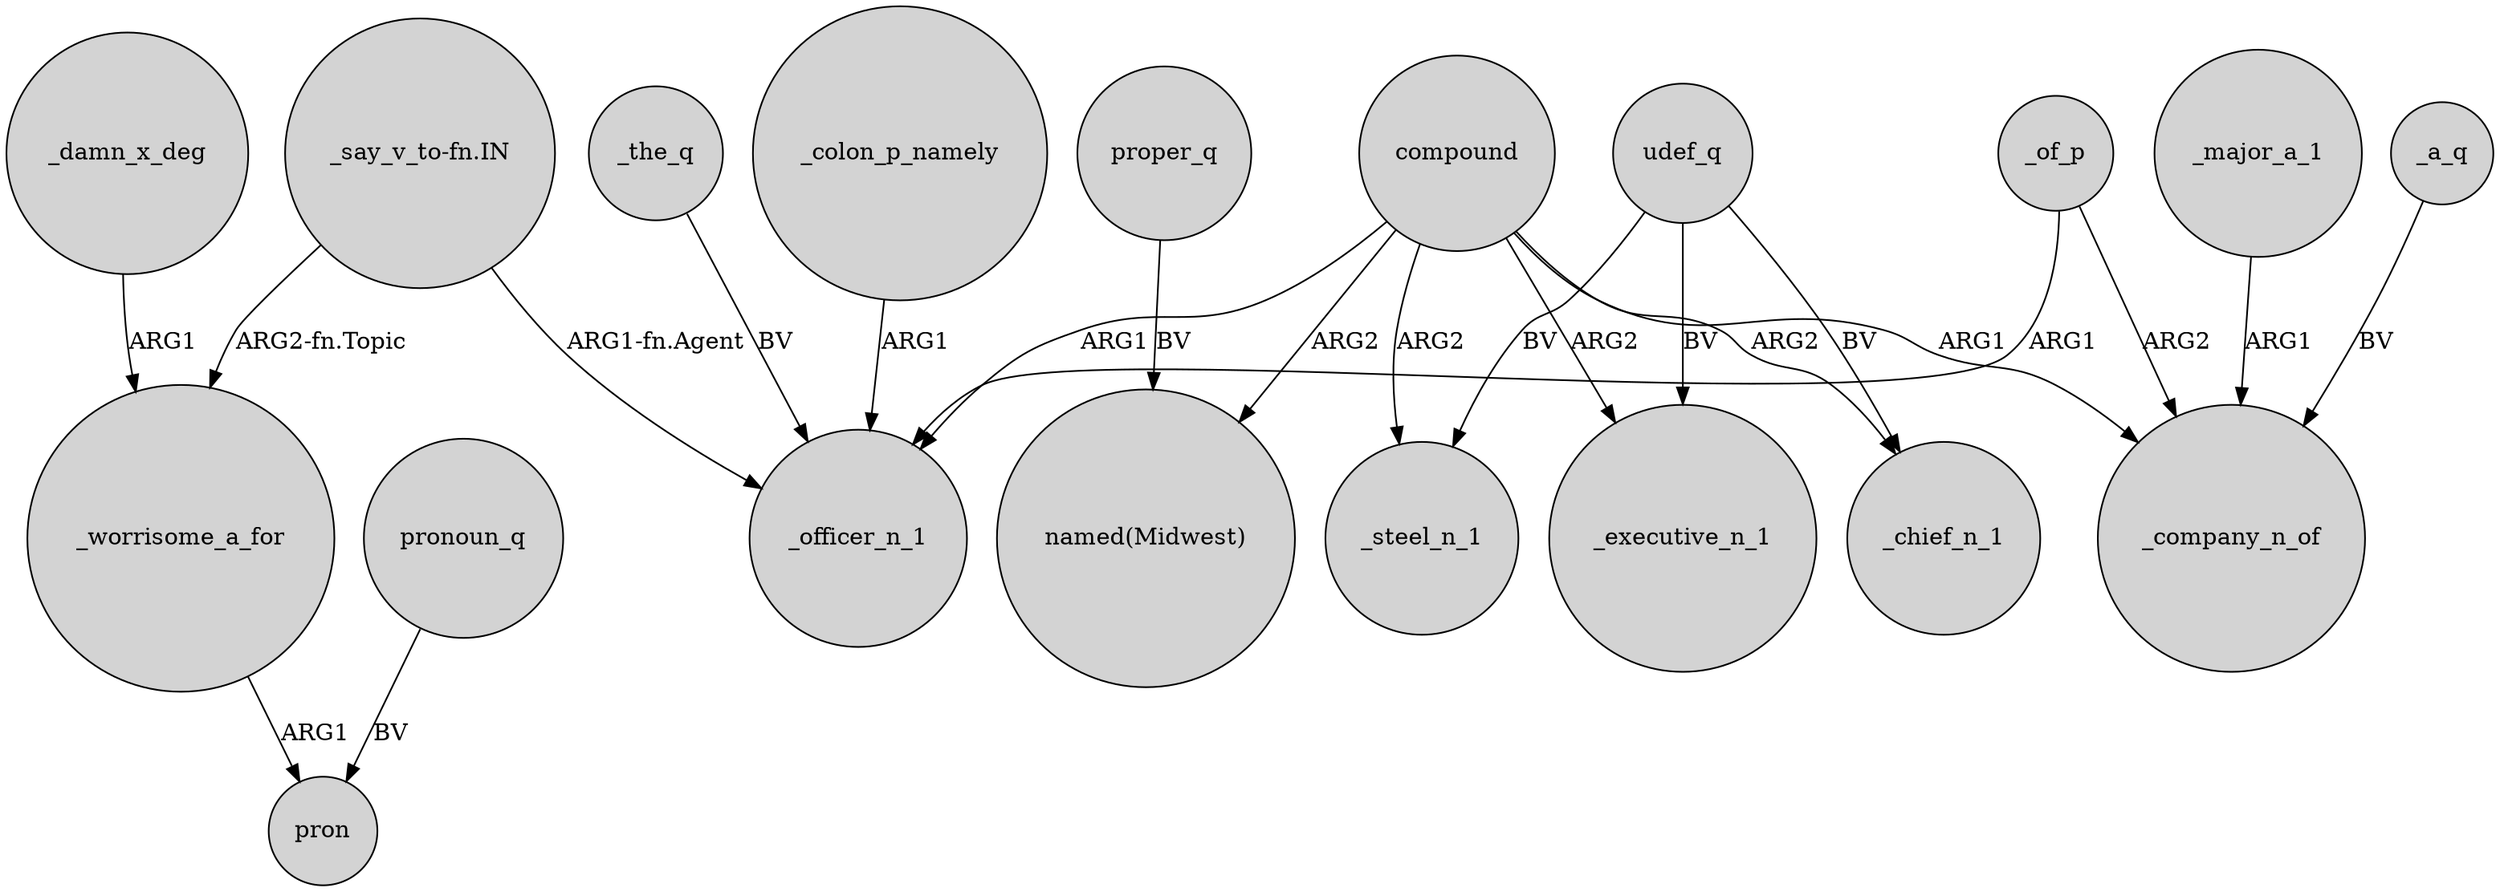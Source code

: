 digraph {
	node [shape=circle style=filled]
	_worrisome_a_for -> pron [label=ARG1]
	udef_q -> _executive_n_1 [label=BV]
	"_say_v_to-fn.IN" -> _officer_n_1 [label="ARG1-fn.Agent"]
	_the_q -> _officer_n_1 [label=BV]
	_colon_p_namely -> _officer_n_1 [label=ARG1]
	udef_q -> _steel_n_1 [label=BV]
	compound -> _chief_n_1 [label=ARG2]
	compound -> "named(Midwest)" [label=ARG2]
	_damn_x_deg -> _worrisome_a_for [label=ARG1]
	compound -> _officer_n_1 [label=ARG1]
	compound -> _company_n_of [label=ARG1]
	pronoun_q -> pron [label=BV]
	udef_q -> _chief_n_1 [label=BV]
	_a_q -> _company_n_of [label=BV]
	_of_p -> _officer_n_1 [label=ARG1]
	_major_a_1 -> _company_n_of [label=ARG1]
	compound -> _executive_n_1 [label=ARG2]
	"_say_v_to-fn.IN" -> _worrisome_a_for [label="ARG2-fn.Topic"]
	proper_q -> "named(Midwest)" [label=BV]
	_of_p -> _company_n_of [label=ARG2]
	compound -> _steel_n_1 [label=ARG2]
}
